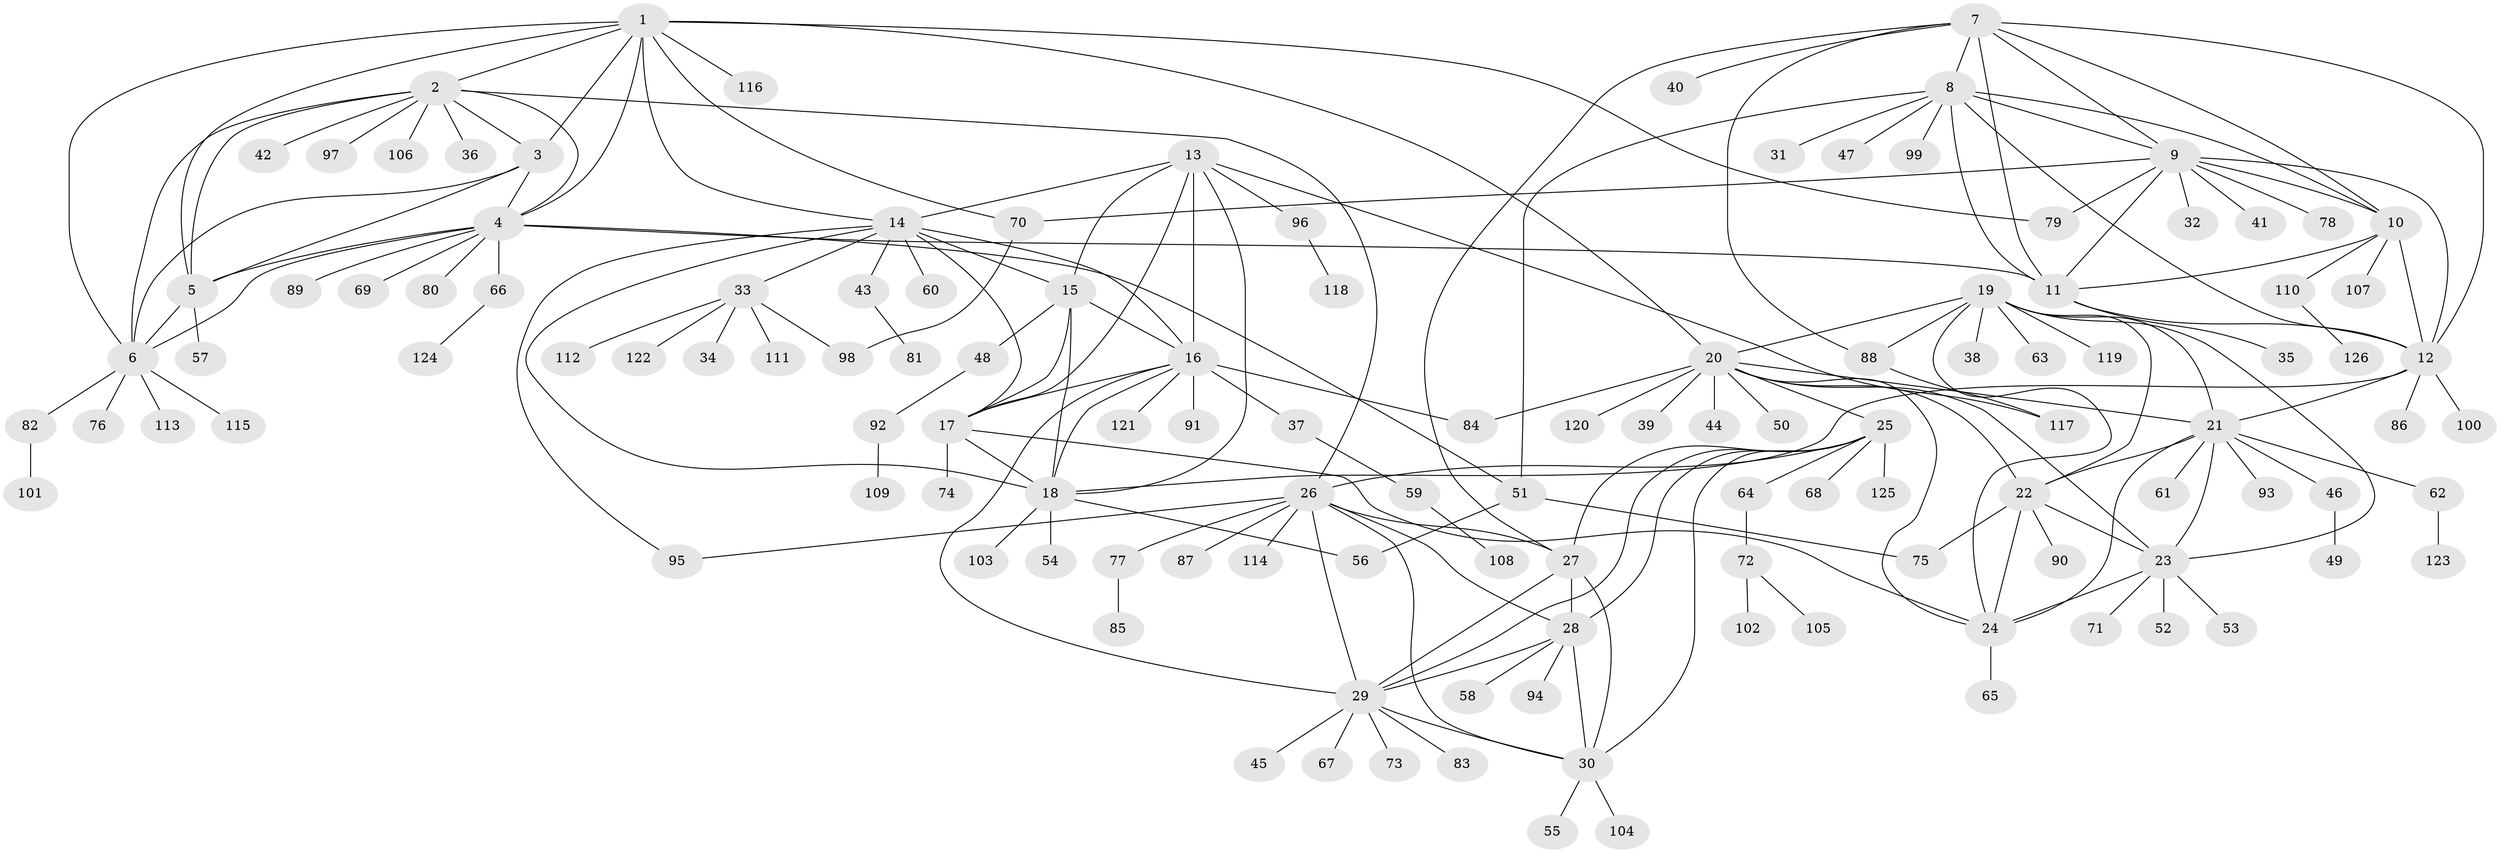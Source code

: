 // coarse degree distribution, {8: 0.07936507936507936, 9: 0.06349206349206349, 5: 0.047619047619047616, 7: 0.06349206349206349, 6: 0.15873015873015872, 4: 0.031746031746031744, 2: 0.12698412698412698, 3: 0.031746031746031744, 1: 0.3968253968253968}
// Generated by graph-tools (version 1.1) at 2025/52/03/04/25 22:52:40]
// undirected, 126 vertices, 191 edges
graph export_dot {
  node [color=gray90,style=filled];
  1;
  2;
  3;
  4;
  5;
  6;
  7;
  8;
  9;
  10;
  11;
  12;
  13;
  14;
  15;
  16;
  17;
  18;
  19;
  20;
  21;
  22;
  23;
  24;
  25;
  26;
  27;
  28;
  29;
  30;
  31;
  32;
  33;
  34;
  35;
  36;
  37;
  38;
  39;
  40;
  41;
  42;
  43;
  44;
  45;
  46;
  47;
  48;
  49;
  50;
  51;
  52;
  53;
  54;
  55;
  56;
  57;
  58;
  59;
  60;
  61;
  62;
  63;
  64;
  65;
  66;
  67;
  68;
  69;
  70;
  71;
  72;
  73;
  74;
  75;
  76;
  77;
  78;
  79;
  80;
  81;
  82;
  83;
  84;
  85;
  86;
  87;
  88;
  89;
  90;
  91;
  92;
  93;
  94;
  95;
  96;
  97;
  98;
  99;
  100;
  101;
  102;
  103;
  104;
  105;
  106;
  107;
  108;
  109;
  110;
  111;
  112;
  113;
  114;
  115;
  116;
  117;
  118;
  119;
  120;
  121;
  122;
  123;
  124;
  125;
  126;
  1 -- 2;
  1 -- 3;
  1 -- 4;
  1 -- 5;
  1 -- 6;
  1 -- 14;
  1 -- 20;
  1 -- 70;
  1 -- 79;
  1 -- 116;
  2 -- 3;
  2 -- 4;
  2 -- 5;
  2 -- 6;
  2 -- 26;
  2 -- 36;
  2 -- 42;
  2 -- 97;
  2 -- 106;
  3 -- 4;
  3 -- 5;
  3 -- 6;
  4 -- 5;
  4 -- 6;
  4 -- 11;
  4 -- 51;
  4 -- 66;
  4 -- 69;
  4 -- 80;
  4 -- 89;
  5 -- 6;
  5 -- 57;
  6 -- 76;
  6 -- 82;
  6 -- 113;
  6 -- 115;
  7 -- 8;
  7 -- 9;
  7 -- 10;
  7 -- 11;
  7 -- 12;
  7 -- 27;
  7 -- 40;
  7 -- 88;
  8 -- 9;
  8 -- 10;
  8 -- 11;
  8 -- 12;
  8 -- 31;
  8 -- 47;
  8 -- 51;
  8 -- 99;
  9 -- 10;
  9 -- 11;
  9 -- 12;
  9 -- 32;
  9 -- 41;
  9 -- 70;
  9 -- 78;
  9 -- 79;
  10 -- 11;
  10 -- 12;
  10 -- 107;
  10 -- 110;
  11 -- 12;
  11 -- 35;
  12 -- 18;
  12 -- 21;
  12 -- 86;
  12 -- 100;
  13 -- 14;
  13 -- 15;
  13 -- 16;
  13 -- 17;
  13 -- 18;
  13 -- 96;
  13 -- 117;
  14 -- 15;
  14 -- 16;
  14 -- 17;
  14 -- 18;
  14 -- 33;
  14 -- 43;
  14 -- 60;
  14 -- 95;
  15 -- 16;
  15 -- 17;
  15 -- 18;
  15 -- 48;
  16 -- 17;
  16 -- 18;
  16 -- 29;
  16 -- 37;
  16 -- 84;
  16 -- 91;
  16 -- 121;
  17 -- 18;
  17 -- 24;
  17 -- 74;
  18 -- 54;
  18 -- 56;
  18 -- 103;
  19 -- 20;
  19 -- 21;
  19 -- 22;
  19 -- 23;
  19 -- 24;
  19 -- 38;
  19 -- 63;
  19 -- 88;
  19 -- 119;
  20 -- 21;
  20 -- 22;
  20 -- 23;
  20 -- 24;
  20 -- 25;
  20 -- 39;
  20 -- 44;
  20 -- 50;
  20 -- 84;
  20 -- 120;
  21 -- 22;
  21 -- 23;
  21 -- 24;
  21 -- 46;
  21 -- 61;
  21 -- 62;
  21 -- 93;
  22 -- 23;
  22 -- 24;
  22 -- 75;
  22 -- 90;
  23 -- 24;
  23 -- 52;
  23 -- 53;
  23 -- 71;
  24 -- 65;
  25 -- 26;
  25 -- 27;
  25 -- 28;
  25 -- 29;
  25 -- 30;
  25 -- 64;
  25 -- 68;
  25 -- 125;
  26 -- 27;
  26 -- 28;
  26 -- 29;
  26 -- 30;
  26 -- 77;
  26 -- 87;
  26 -- 95;
  26 -- 114;
  27 -- 28;
  27 -- 29;
  27 -- 30;
  28 -- 29;
  28 -- 30;
  28 -- 58;
  28 -- 94;
  29 -- 30;
  29 -- 45;
  29 -- 67;
  29 -- 73;
  29 -- 83;
  30 -- 55;
  30 -- 104;
  33 -- 34;
  33 -- 98;
  33 -- 111;
  33 -- 112;
  33 -- 122;
  37 -- 59;
  43 -- 81;
  46 -- 49;
  48 -- 92;
  51 -- 56;
  51 -- 75;
  59 -- 108;
  62 -- 123;
  64 -- 72;
  66 -- 124;
  70 -- 98;
  72 -- 102;
  72 -- 105;
  77 -- 85;
  82 -- 101;
  88 -- 117;
  92 -- 109;
  96 -- 118;
  110 -- 126;
}
